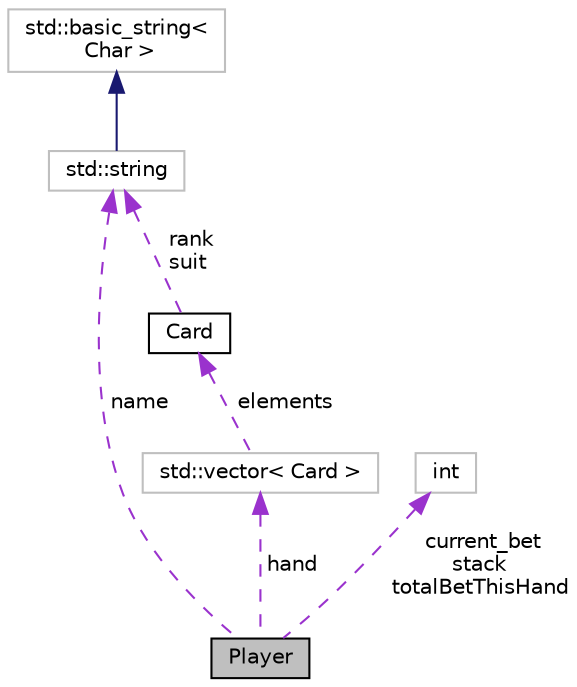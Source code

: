 digraph "Player"
{
 // INTERACTIVE_SVG=YES
 // LATEX_PDF_SIZE
  edge [fontname="Helvetica",fontsize="10",labelfontname="Helvetica",labelfontsize="10"];
  node [fontname="Helvetica",fontsize="10",shape=record];
  Node1 [label="Player",height=0.2,width=0.4,color="black", fillcolor="grey75", style="filled", fontcolor="black",tooltip="Represents a human player in the poker game."];
  Node2 -> Node1 [dir="back",color="darkorchid3",fontsize="10",style="dashed",label=" hand" ,fontname="Helvetica"];
  Node2 [label="std::vector\< Card \>",height=0.2,width=0.4,color="grey75", fillcolor="white", style="filled",tooltip=" "];
  Node3 -> Node2 [dir="back",color="darkorchid3",fontsize="10",style="dashed",label=" elements" ,fontname="Helvetica"];
  Node3 [label="Card",height=0.2,width=0.4,color="black", fillcolor="white", style="filled",URL="$class_card.html",tooltip="Represents a single card in a deck of cards. Each card has a suit and a rank."];
  Node4 -> Node3 [dir="back",color="darkorchid3",fontsize="10",style="dashed",label=" rank\nsuit" ,fontname="Helvetica"];
  Node4 [label="std::string",height=0.2,width=0.4,color="grey75", fillcolor="white", style="filled",tooltip=" "];
  Node5 -> Node4 [dir="back",color="midnightblue",fontsize="10",style="solid",fontname="Helvetica"];
  Node5 [label="std::basic_string\<\l Char \>",height=0.2,width=0.4,color="grey75", fillcolor="white", style="filled",tooltip=" "];
  Node6 -> Node1 [dir="back",color="darkorchid3",fontsize="10",style="dashed",label=" current_bet\nstack\ntotalBetThisHand" ,fontname="Helvetica"];
  Node6 [label="int",height=0.2,width=0.4,color="grey75", fillcolor="white", style="filled",tooltip=" "];
  Node4 -> Node1 [dir="back",color="darkorchid3",fontsize="10",style="dashed",label=" name" ,fontname="Helvetica"];
}
